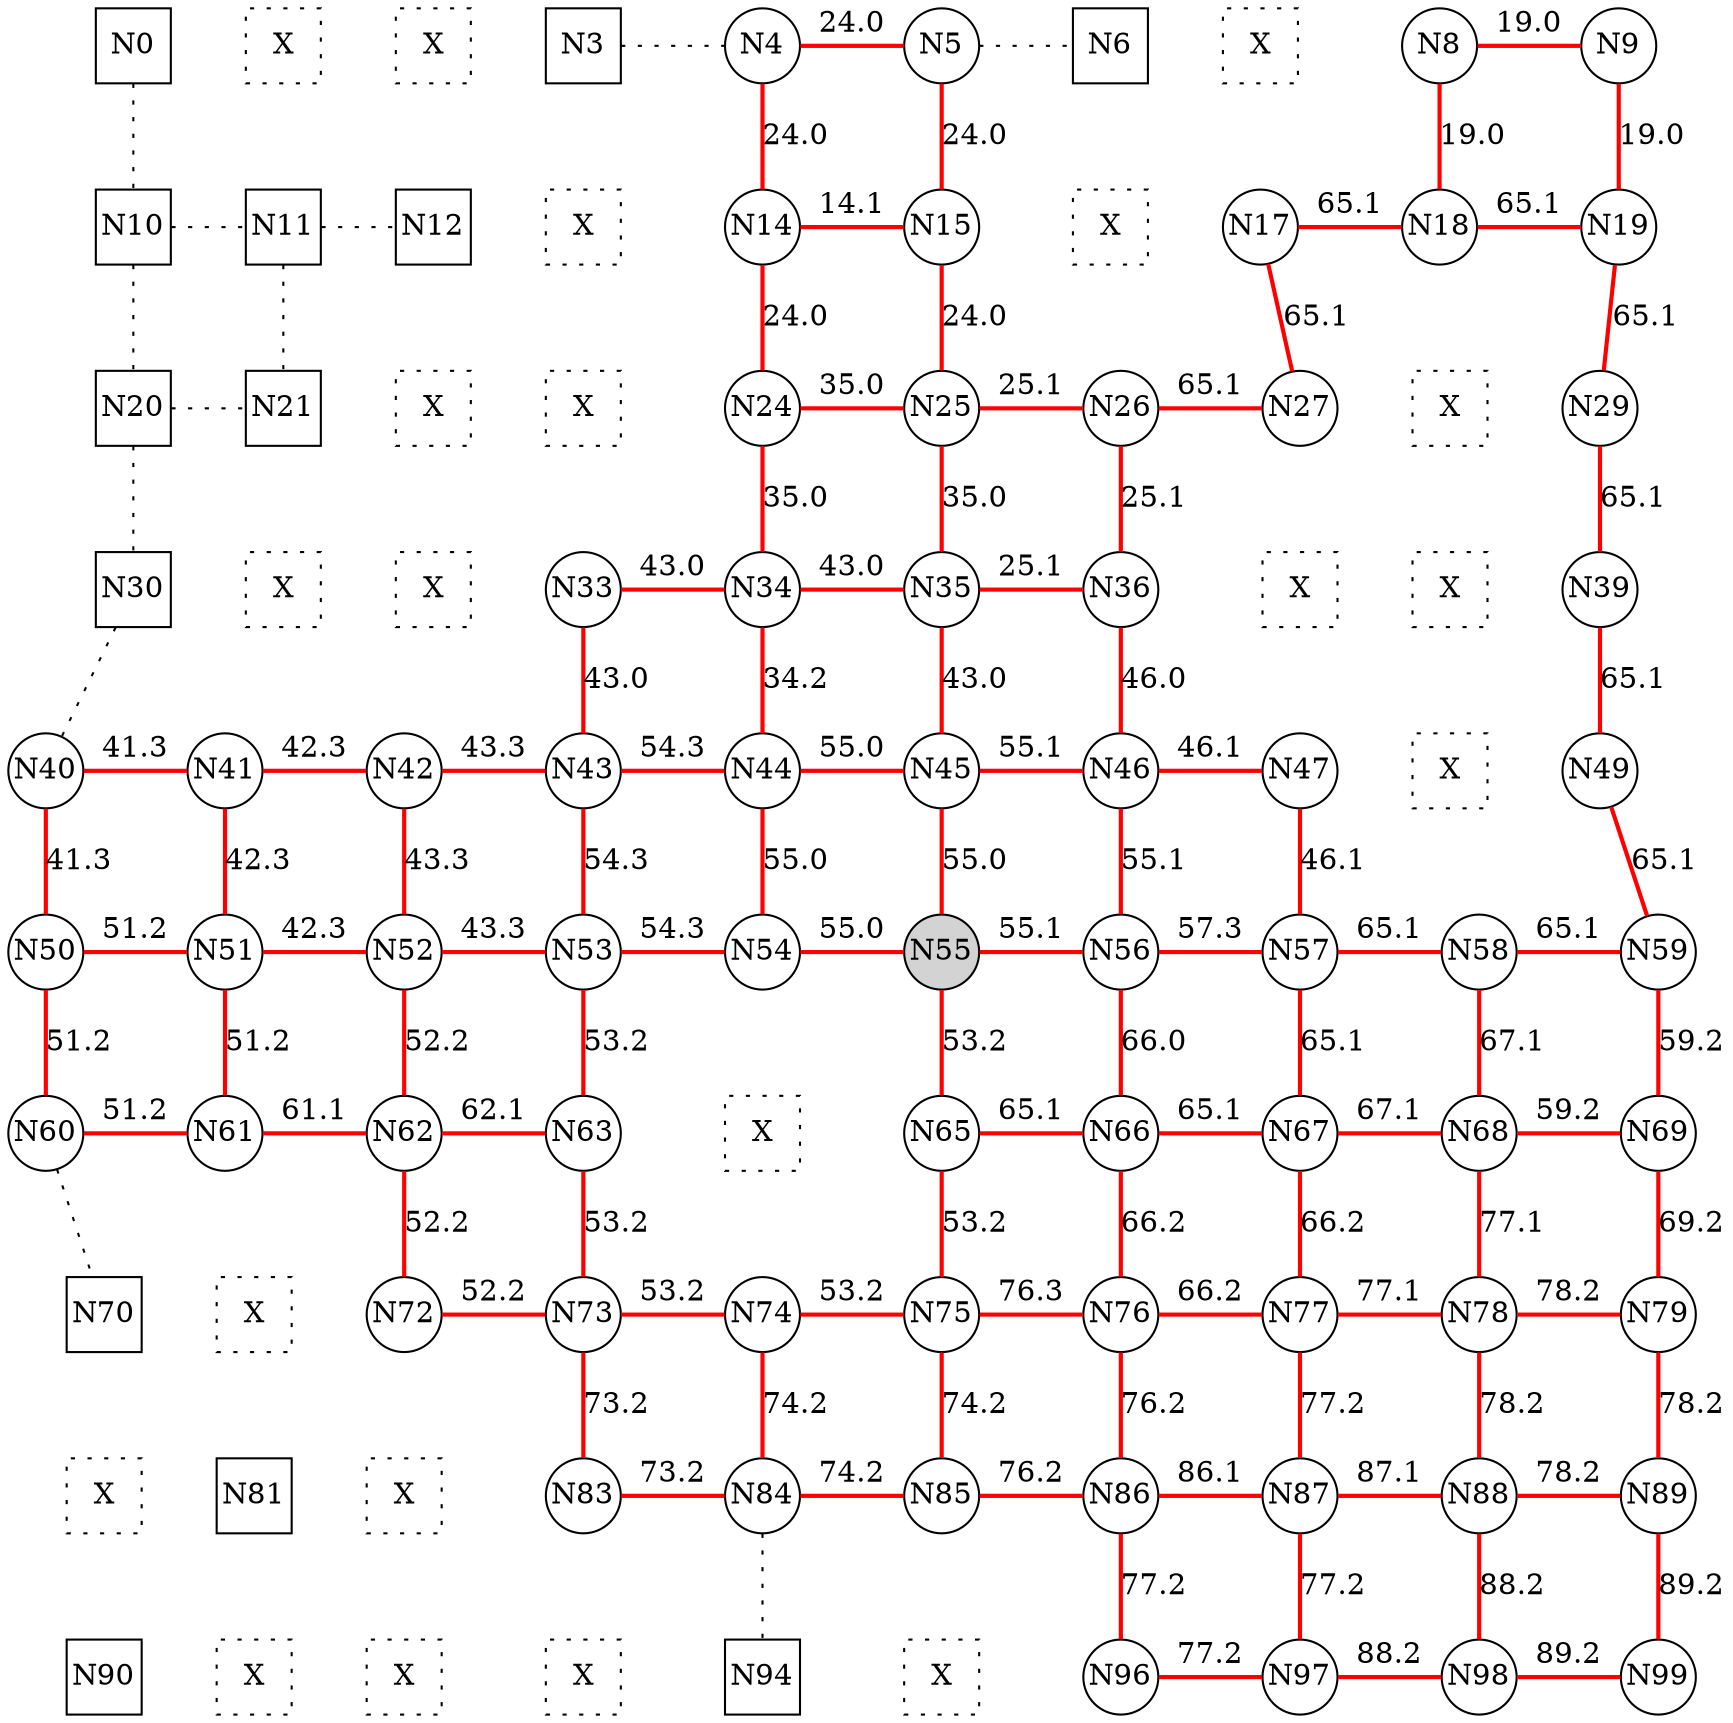 
 digraph G { graph [layout=dot] 
 {rank=same; N0 [shape=square, fixedsize=true]; N1 [shape=square, style=dotted, fixedsize=true, label=X]; N2 [shape=square, style=dotted, fixedsize=true, label=X]; N3 [shape=square, fixedsize=true]; N4 [shape=circle, fixedsize=true]; N5 [shape=circle, fixedsize=true]; N6 [shape=square, fixedsize=true]; N7 [shape=square, style=dotted, fixedsize=true, label=X]; N8 [shape=circle, fixedsize=true]; N9 [shape=circle, fixedsize=true];  }
 {rank=same; N10 [shape=square, fixedsize=true]; N11 [shape=square, fixedsize=true]; N12 [shape=square, fixedsize=true]; N13 [shape=square, style=dotted, fixedsize=true, label=X]; N14 [shape=circle, fixedsize=true]; N15 [shape=circle, fixedsize=true]; N16 [shape=square, style=dotted, fixedsize=true, label=X]; N17 [shape=circle, fixedsize=true]; N18 [shape=circle, fixedsize=true]; N19 [shape=circle, fixedsize=true];  }
 {rank=same; N20 [shape=square, fixedsize=true]; N21 [shape=square, fixedsize=true]; N22 [shape=square, style=dotted, fixedsize=true, label=X]; N23 [shape=square, style=dotted, fixedsize=true, label=X]; N24 [shape=circle, fixedsize=true]; N25 [shape=circle, fixedsize=true]; N26 [shape=circle, fixedsize=true]; N27 [shape=circle, fixedsize=true]; N28 [shape=square, style=dotted, fixedsize=true, label=X]; N29 [shape=circle, fixedsize=true];  }
 {rank=same; N30 [shape=square, fixedsize=true]; N31 [shape=square, style=dotted, fixedsize=true, label=X]; N32 [shape=square, style=dotted, fixedsize=true, label=X]; N33 [shape=circle, fixedsize=true]; N34 [shape=circle, fixedsize=true]; N35 [shape=circle, fixedsize=true]; N36 [shape=circle, fixedsize=true]; N37 [shape=square, style=dotted, fixedsize=true, label=X]; N38 [shape=square, style=dotted, fixedsize=true, label=X]; N39 [shape=circle, fixedsize=true];  }
 {rank=same; N40 [shape=circle, fixedsize=true]; N41 [shape=circle, fixedsize=true]; N42 [shape=circle, fixedsize=true]; N43 [shape=circle, fixedsize=true]; N44 [shape=circle, fixedsize=true]; N45 [shape=circle, fixedsize=true]; N46 [shape=circle, fixedsize=true]; N47 [shape=circle, fixedsize=true]; N48 [shape=square, style=dotted, fixedsize=true, label=X]; N49 [shape=circle, fixedsize=true];  }
 {rank=same; N50 [shape=circle, fixedsize=true]; N51 [shape=circle, fixedsize=true]; N52 [shape=circle, fixedsize=true]; N53 [shape=circle, fixedsize=true]; N54 [shape=circle, fixedsize=true]; N55 [shape=circle, style=filled, fixedsize=true]; N56 [shape=circle, fixedsize=true]; N57 [shape=circle, fixedsize=true]; N58 [shape=circle, fixedsize=true]; N59 [shape=circle, fixedsize=true];  }
 {rank=same; N60 [shape=circle, fixedsize=true]; N61 [shape=circle, fixedsize=true]; N62 [shape=circle, fixedsize=true]; N63 [shape=circle, fixedsize=true]; N64 [shape=square, style=dotted, fixedsize=true, label=X]; N65 [shape=circle, fixedsize=true]; N66 [shape=circle, fixedsize=true]; N67 [shape=circle, fixedsize=true]; N68 [shape=circle, fixedsize=true]; N69 [shape=circle, fixedsize=true];  }
 {rank=same; N70 [shape=square, fixedsize=true]; N71 [shape=square, style=dotted, fixedsize=true, label=X]; N72 [shape=circle, fixedsize=true]; N73 [shape=circle, fixedsize=true]; N74 [shape=circle, fixedsize=true]; N75 [shape=circle, fixedsize=true]; N76 [shape=circle, fixedsize=true]; N77 [shape=circle, fixedsize=true]; N78 [shape=circle, fixedsize=true]; N79 [shape=circle, fixedsize=true];  }
 {rank=same; N80 [shape=square, style=dotted, fixedsize=true, label=X]; N81 [shape=square, fixedsize=true]; N82 [shape=square, style=dotted, fixedsize=true, label=X]; N83 [shape=circle, fixedsize=true]; N84 [shape=circle, fixedsize=true]; N85 [shape=circle, fixedsize=true]; N86 [shape=circle, fixedsize=true]; N87 [shape=circle, fixedsize=true]; N88 [shape=circle, fixedsize=true]; N89 [shape=circle, fixedsize=true];  }
 {rank=same; N90 [shape=square, fixedsize=true]; N91 [shape=square, style=dotted, fixedsize=true, label=X]; N92 [shape=square, style=dotted, fixedsize=true, label=X]; N93 [shape=square, style=dotted, fixedsize=true, label=X]; N94 [shape=square, fixedsize=true]; N95 [shape=square, style=dotted, fixedsize=true, label=X]; N96 [shape=circle, fixedsize=true]; N97 [shape=circle, fixedsize=true]; N98 [shape=circle, fixedsize=true]; N99 [shape=circle, fixedsize=true];  }
N0->N1 [dir=none, style=invis, label=" "]
N1->N2 [dir=none, style=invis, label=" "]
N2->N3 [dir=none, style=invis, label=" "]
N3->N4 [dir=none, style=dotted, label=""]
N4->N5 [dir=none, color=red, style=bold, label="24.0"]
N5->N6 [dir=none, style=dotted, label=""]
N6->N7 [dir=none, style=invis, label=" "]
N7->N8 [dir=none, style=invis, label=" "]
N8->N9 [dir=none, color=red, style=bold, label="19.0"]
N10->N11 [dir=none, style=dotted, label=""]
N11->N12 [dir=none, style=dotted, label=""]
N12->N13 [dir=none, style=invis, label=" "]
N13->N14 [dir=none, style=invis, label=" "]
N14->N15 [dir=none, color=red, style=bold, label="14.1"]
N15->N16 [dir=none, style=invis, label=" "]
N16->N17 [dir=none, style=invis, label=" "]
N17->N18 [dir=none, color=red, style=bold, label="65.1"]
N18->N19 [dir=none, color=red, style=bold, label="65.1"]
N20->N21 [dir=none, style=dotted, label=""]
N21->N22 [dir=none, style=invis, label=" "]
N22->N23 [dir=none, style=invis, label=" "]
N23->N24 [dir=none, style=invis, label=" "]
N24->N25 [dir=none, color=red, style=bold, label="35.0"]
N25->N26 [dir=none, color=red, style=bold, label="25.1"]
N26->N27 [dir=none, color=red, style=bold, label="65.1"]
N27->N28 [dir=none, style=invis, label=" "]
N28->N29 [dir=none, style=invis, label=" "]
N30->N31 [dir=none, style=invis, label=" "]
N31->N32 [dir=none, style=invis, label=" "]
N32->N33 [dir=none, style=invis, label=" "]
N33->N34 [dir=none, color=red, style=bold, label="43.0"]
N34->N35 [dir=none, color=red, style=bold, label="43.0"]
N35->N36 [dir=none, color=red, style=bold, label="25.1"]
N36->N37 [dir=none, style=invis, label=" "]
N37->N38 [dir=none, style=invis, label=" "]
N38->N39 [dir=none, style=invis, label=" "]
N40->N41 [dir=none, color=red, style=bold, label="41.3"]
N41->N42 [dir=none, color=red, style=bold, label="42.3"]
N42->N43 [dir=none, color=red, style=bold, label="43.3"]
N43->N44 [dir=none, color=red, style=bold, label="54.3"]
N44->N45 [dir=none, color=red, style=bold, label="55.0"]
N45->N46 [dir=none, color=red, style=bold, label="55.1"]
N46->N47 [dir=none, color=red, style=bold, label="46.1"]
N47->N48 [dir=none, style=invis, label=" "]
N48->N49 [dir=none, style=invis, label=" "]
N50->N51 [dir=none, color=red, style=bold, label="51.2"]
N51->N52 [dir=none, color=red, style=bold, label="42.3"]
N52->N53 [dir=none, color=red, style=bold, label="43.3"]
N53->N54 [dir=none, color=red, style=bold, label="54.3"]
N54->N55 [dir=none, color=red, style=bold, label="55.0"]
N55->N56 [dir=none, color=red, style=bold, label="55.1"]
N56->N57 [dir=none, color=red, style=bold, label="57.3"]
N57->N58 [dir=none, color=red, style=bold, label="65.1"]
N58->N59 [dir=none, color=red, style=bold, label="65.1"]
N60->N61 [dir=none, color=red, style=bold, label="51.2"]
N61->N62 [dir=none, color=red, style=bold, label="61.1"]
N62->N63 [dir=none, color=red, style=bold, label="62.1"]
N63->N64 [dir=none, style=invis, label=" "]
N64->N65 [dir=none, style=invis, label=" "]
N65->N66 [dir=none, color=red, style=bold, label="65.1"]
N66->N67 [dir=none, color=red, style=bold, label="65.1"]
N67->N68 [dir=none, color=red, style=bold, label="67.1"]
N68->N69 [dir=none, color=red, style=bold, label="59.2"]
N70->N71 [dir=none, style=invis, label=" "]
N71->N72 [dir=none, style=invis, label=" "]
N72->N73 [dir=none, color=red, style=bold, label="52.2"]
N73->N74 [dir=none, color=red, style=bold, label="53.2"]
N74->N75 [dir=none, color=red, style=bold, label="53.2"]
N75->N76 [dir=none, color=red, style=bold, label="76.3"]
N76->N77 [dir=none, color=red, style=bold, label="66.2"]
N77->N78 [dir=none, color=red, style=bold, label="77.1"]
N78->N79 [dir=none, color=red, style=bold, label="78.2"]
N80->N81 [dir=none, style=invis, label=" "]
N81->N82 [dir=none, style=invis, label=" "]
N82->N83 [dir=none, style=invis, label=" "]
N83->N84 [dir=none, color=red, style=bold, label="73.2"]
N84->N85 [dir=none, color=red, style=bold, label="74.2"]
N85->N86 [dir=none, color=red, style=bold, label="76.2"]
N86->N87 [dir=none, color=red, style=bold, label="86.1"]
N87->N88 [dir=none, color=red, style=bold, label="87.1"]
N88->N89 [dir=none, color=red, style=bold, label="78.2"]
N90->N91 [dir=none, style=invis, label=" "]
N91->N92 [dir=none, style=invis, label=" "]
N92->N93 [dir=none, style=invis, label=" "]
N93->N94 [dir=none, style=invis, label=" "]
N94->N95 [dir=none, style=invis, label=" "]
N95->N96 [dir=none, style=invis, label=" "]
N96->N97 [dir=none, color=red, style=bold, label="77.2"]
N97->N98 [dir=none, color=red, style=bold, label="88.2"]
N98->N99 [dir=none, color=red, style=bold, label="89.2"]
N0->N10 [dir=none, style=dotted, label=""]
N10->N20 [dir=none, style=dotted, label=""]
N20->N30 [dir=none, style=dotted, label=""]
N30->N40 [dir=none, style=dotted, label=""]
N40->N50 [dir=none, color=red, style=bold, label="41.3"]
N50->N60 [dir=none, color=red, style=bold, label="51.2"]
N60->N70 [dir=none, style=dotted, label=""]
N70->N80 [dir=none, style=invis, label=" "]
N80->N90 [dir=none, style=invis, label=" "]
N1->N11 [dir=none, style=invis, label=" "]
N11->N21 [dir=none, style=dotted, label=""]
N21->N31 [dir=none, style=invis, label=" "]
N31->N41 [dir=none, style=invis, label=" "]
N41->N51 [dir=none, color=red, style=bold, label="42.3"]
N51->N61 [dir=none, color=red, style=bold, label="51.2"]
N61->N71 [dir=none, style=invis, label=" "]
N71->N81 [dir=none, style=invis, label=" "]
N81->N91 [dir=none, style=invis, label=" "]
N2->N12 [dir=none, style=invis, label=" "]
N12->N22 [dir=none, style=invis, label=" "]
N22->N32 [dir=none, style=invis, label=" "]
N32->N42 [dir=none, style=invis, label=" "]
N42->N52 [dir=none, color=red, style=bold, label="43.3"]
N52->N62 [dir=none, color=red, style=bold, label="52.2"]
N62->N72 [dir=none, color=red, style=bold, label="52.2"]
N72->N82 [dir=none, style=invis, label=" "]
N82->N92 [dir=none, style=invis, label=" "]
N3->N13 [dir=none, style=invis, label=" "]
N13->N23 [dir=none, style=invis, label=" "]
N23->N33 [dir=none, style=invis, label=" "]
N33->N43 [dir=none, color=red, style=bold, label="43.0"]
N43->N53 [dir=none, color=red, style=bold, label="54.3"]
N53->N63 [dir=none, color=red, style=bold, label="53.2"]
N63->N73 [dir=none, color=red, style=bold, label="53.2"]
N73->N83 [dir=none, color=red, style=bold, label="73.2"]
N83->N93 [dir=none, style=invis, label=" "]
N4->N14 [dir=none, color=red, style=bold, label="24.0"]
N14->N24 [dir=none, color=red, style=bold, label="24.0"]
N24->N34 [dir=none, color=red, style=bold, label="35.0"]
N34->N44 [dir=none, color=red, style=bold, label="34.2"]
N44->N54 [dir=none, color=red, style=bold, label="55.0"]
N54->N64 [dir=none, style=invis, label=" "]
N64->N74 [dir=none, style=invis, label=" "]
N74->N84 [dir=none, color=red, style=bold, label="74.2"]
N84->N94 [dir=none, style=dotted, label=""]
N5->N15 [dir=none, color=red, style=bold, label="24.0"]
N15->N25 [dir=none, color=red, style=bold, label="24.0"]
N25->N35 [dir=none, color=red, style=bold, label="35.0"]
N35->N45 [dir=none, color=red, style=bold, label="43.0"]
N45->N55 [dir=none, color=red, style=bold, label="55.0"]
N55->N65 [dir=none, color=red, style=bold, label="53.2"]
N65->N75 [dir=none, color=red, style=bold, label="53.2"]
N75->N85 [dir=none, color=red, style=bold, label="74.2"]
N85->N95 [dir=none, style=invis, label=" "]
N6->N16 [dir=none, style=invis, label=" "]
N16->N26 [dir=none, style=invis, label=" "]
N26->N36 [dir=none, color=red, style=bold, label="25.1"]
N36->N46 [dir=none, color=red, style=bold, label="46.0"]
N46->N56 [dir=none, color=red, style=bold, label="55.1"]
N56->N66 [dir=none, color=red, style=bold, label="66.0"]
N66->N76 [dir=none, color=red, style=bold, label="66.2"]
N76->N86 [dir=none, color=red, style=bold, label="76.2"]
N86->N96 [dir=none, color=red, style=bold, label="77.2"]
N7->N17 [dir=none, style=invis, label=" "]
N17->N27 [dir=none, color=red, style=bold, label="65.1"]
N27->N37 [dir=none, style=invis, label=" "]
N37->N47 [dir=none, style=invis, label=" "]
N47->N57 [dir=none, color=red, style=bold, label="46.1"]
N57->N67 [dir=none, color=red, style=bold, label="65.1"]
N67->N77 [dir=none, color=red, style=bold, label="66.2"]
N77->N87 [dir=none, color=red, style=bold, label="77.2"]
N87->N97 [dir=none, color=red, style=bold, label="77.2"]
N8->N18 [dir=none, color=red, style=bold, label="19.0"]
N18->N28 [dir=none, style=invis, label=" "]
N28->N38 [dir=none, style=invis, label=" "]
N38->N48 [dir=none, style=invis, label=" "]
N48->N58 [dir=none, style=invis, label=" "]
N58->N68 [dir=none, color=red, style=bold, label="67.1"]
N68->N78 [dir=none, color=red, style=bold, label="77.1"]
N78->N88 [dir=none, color=red, style=bold, label="78.2"]
N88->N98 [dir=none, color=red, style=bold, label="88.2"]
N9->N19 [dir=none, color=red, style=bold, label="19.0"]
N19->N29 [dir=none, color=red, style=bold, label="65.1"]
N29->N39 [dir=none, color=red, style=bold, label="65.1"]
N39->N49 [dir=none, color=red, style=bold, label="65.1"]
N49->N59 [dir=none, color=red, style=bold, label="65.1"]
N59->N69 [dir=none, color=red, style=bold, label="59.2"]
N69->N79 [dir=none, color=red, style=bold, label="69.2"]
N79->N89 [dir=none, color=red, style=bold, label="78.2"]
N89->N99 [dir=none, color=red, style=bold, label="89.2"]
 }